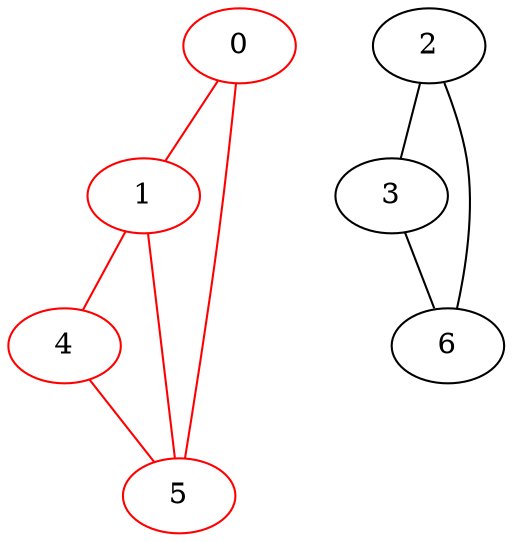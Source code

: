 graph {
	0 [color=red]
	1 [color=red]
	2
	3
	4 [color=red]
	5 [color=red]
	6
	0--1 [color=red]
	0--5 [color=red]
	1--5 [color=red]
	1--4 [color=red]
	2--3
	2--6
	3--6
	4--5 [color=red]
}
